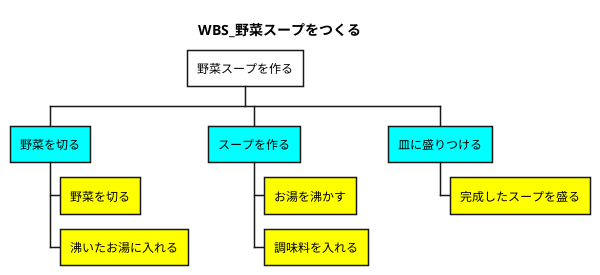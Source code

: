 @startwbs WBS_野菜スープをつくる
title WBS_野菜スープをつくる
 

+[#White] 野菜スープを作る
**[#Aqua] 野菜を切る
+++[#Yellow] 野菜を切る
+++[#Yellow] 沸いたお湯に入れる

**[#Aqua] スープを作る
+++[#Yellow] お湯を沸かす
+++[#Yellow] 調味料を入れる

**[#Aqua] 皿に盛りつける
+++[#Yellow] 完成したスープを盛る
@endwbs
